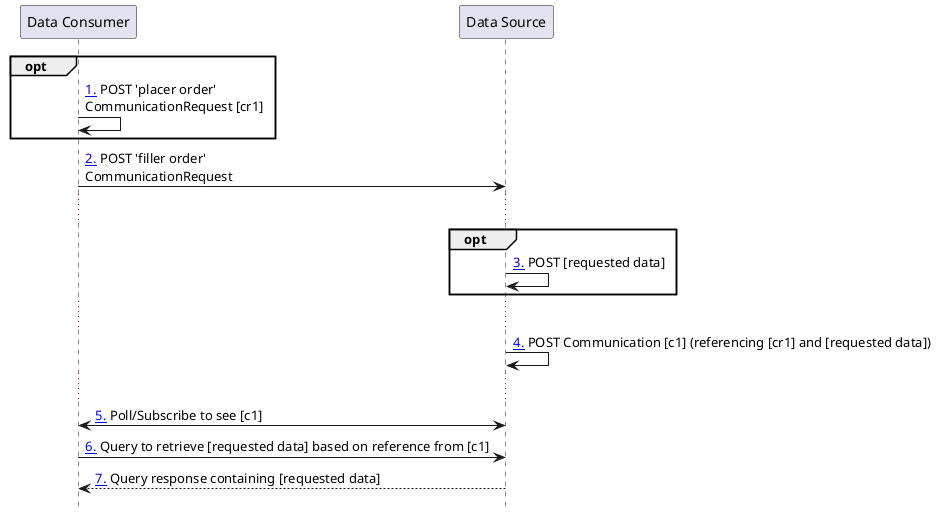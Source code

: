 @startuml
hide footbox
participant "Data Consumer" as Consumer
participant "Data Source" as Source
opt
Consumer -> Consumer: [[#cr-post-c1 1.]] POST 'placer order'\nCommunicationRequest [cr1]
end
Consumer -> Source: [[#cr-post-c2 2.]] POST 'filler order'\nCommunicationRequest
...
opt
Source -> Source: [[#cr-post-c3 3.]] POST [requested data]
end
...
Source -> Source: [[#cr-post-c4 4.]] POST Communication [c1] (referencing [cr1] and [requested data])
...
Consumer <-> Source: [[#cr-post-c5 5.]] Poll/Subscribe to see [c1]
Consumer -> Source: [[#cr-post-c6 6.]] Query to retrieve [requested data] based on reference from [c1]
Consumer <-- Source: [[#cr-post-c7 7.]] Query response containing [requested data]
@enduml